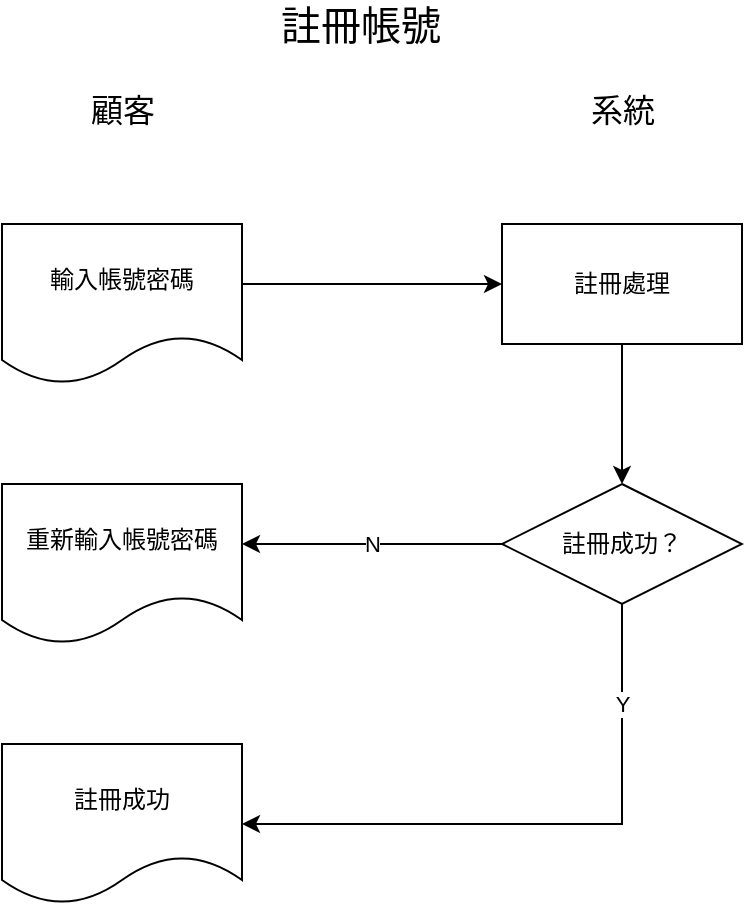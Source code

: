 <mxfile version="12.9.13" type="device"><diagram id="PIsHdUltRTLlA8TZ6uiT" name="Page-1"><mxGraphModel dx="853" dy="493" grid="1" gridSize="10" guides="1" tooltips="1" connect="1" arrows="1" fold="1" page="1" pageScale="1" pageWidth="827" pageHeight="1169" math="0" shadow="0"><root><mxCell id="0"/><mxCell id="1" parent="0"/><mxCell id="IfUuCH04QtLks8_NqloN-1" value="&lt;font style=&quot;font-size: 20px&quot;&gt;註冊帳號&lt;/font&gt;" style="text;html=1;align=center;verticalAlign=middle;resizable=0;points=[];autosize=1;" parent="1" vertex="1"><mxGeometry x="364" y="40" width="100" height="20" as="geometry"/></mxCell><mxCell id="pg0b9SyTNcGoJXyhH61h-1" style="edgeStyle=orthogonalEdgeStyle;rounded=0;orthogonalLoop=1;jettySize=auto;html=1;exitX=1;exitY=0.5;exitDx=0;exitDy=0;entryX=0;entryY=0.5;entryDx=0;entryDy=0;" parent="1" source="IfUuCH04QtLks8_NqloN-2" target="IfUuCH04QtLks8_NqloN-5" edge="1"><mxGeometry relative="1" as="geometry"><Array as="points"><mxPoint x="355" y="180"/></Array></mxGeometry></mxCell><mxCell id="IfUuCH04QtLks8_NqloN-2" value="輸入帳號密碼" style="shape=document;whiteSpace=wrap;html=1;boundedLbl=1;" parent="1" vertex="1"><mxGeometry x="235" y="150" width="120" height="80" as="geometry"/></mxCell><mxCell id="IfUuCH04QtLks8_NqloN-3" value="&lt;font style=&quot;font-size: 16px&quot;&gt;顧客&lt;/font&gt;" style="text;html=1;align=center;verticalAlign=middle;resizable=0;points=[];autosize=1;" parent="1" vertex="1"><mxGeometry x="270" y="83" width="50" height="20" as="geometry"/></mxCell><mxCell id="IfUuCH04QtLks8_NqloN-4" value="&lt;font style=&quot;font-size: 16px&quot;&gt;系統&lt;/font&gt;" style="text;html=1;align=center;verticalAlign=middle;resizable=0;points=[];autosize=1;" parent="1" vertex="1"><mxGeometry x="520" y="83" width="50" height="20" as="geometry"/></mxCell><mxCell id="pg0b9SyTNcGoJXyhH61h-2" style="edgeStyle=orthogonalEdgeStyle;rounded=0;orthogonalLoop=1;jettySize=auto;html=1;exitX=0.5;exitY=1;exitDx=0;exitDy=0;" parent="1" source="IfUuCH04QtLks8_NqloN-5" edge="1"><mxGeometry relative="1" as="geometry"><mxPoint x="545" y="280" as="targetPoint"/></mxGeometry></mxCell><mxCell id="IfUuCH04QtLks8_NqloN-5" value="註冊處理" style="rounded=0;whiteSpace=wrap;html=1;" parent="1" vertex="1"><mxGeometry x="485" y="150" width="120" height="60" as="geometry"/></mxCell><mxCell id="pg0b9SyTNcGoJXyhH61h-6" style="edgeStyle=orthogonalEdgeStyle;rounded=0;orthogonalLoop=1;jettySize=auto;html=1;exitX=0;exitY=0.5;exitDx=0;exitDy=0;" parent="1" source="pg0b9SyTNcGoJXyhH61h-4" target="pg0b9SyTNcGoJXyhH61h-5" edge="1"><mxGeometry relative="1" as="geometry"><Array as="points"><mxPoint x="380" y="310"/><mxPoint x="380" y="310"/></Array></mxGeometry></mxCell><mxCell id="pg0b9SyTNcGoJXyhH61h-7" value="N" style="edgeLabel;html=1;align=center;verticalAlign=middle;resizable=0;points=[];" parent="pg0b9SyTNcGoJXyhH61h-6" vertex="1" connectable="0"><mxGeometry x="0.615" y="-48" relative="1" as="geometry"><mxPoint x="39.83" y="47.97" as="offset"/></mxGeometry></mxCell><mxCell id="Ppg0DAkPcT00-b49opEc-1" style="edgeStyle=orthogonalEdgeStyle;rounded=0;orthogonalLoop=1;jettySize=auto;html=1;exitX=0.5;exitY=1;exitDx=0;exitDy=0;entryX=1;entryY=0.5;entryDx=0;entryDy=0;" edge="1" parent="1" source="pg0b9SyTNcGoJXyhH61h-4" target="pg0b9SyTNcGoJXyhH61h-11"><mxGeometry relative="1" as="geometry"/></mxCell><mxCell id="Ppg0DAkPcT00-b49opEc-2" value="Y" style="edgeLabel;html=1;align=center;verticalAlign=middle;resizable=0;points=[];" vertex="1" connectable="0" parent="Ppg0DAkPcT00-b49opEc-1"><mxGeometry x="-0.752" y="-1" relative="1" as="geometry"><mxPoint x="1" y="12.86" as="offset"/></mxGeometry></mxCell><mxCell id="pg0b9SyTNcGoJXyhH61h-4" value="註冊成功？" style="shape=rhombus;perimeter=rhombusPerimeter;whiteSpace=wrap;html=1;align=center;" parent="1" vertex="1"><mxGeometry x="485" y="280" width="120" height="60" as="geometry"/></mxCell><mxCell id="pg0b9SyTNcGoJXyhH61h-5" value="重新輸入帳號密碼" style="shape=document;whiteSpace=wrap;html=1;boundedLbl=1;" parent="1" vertex="1"><mxGeometry x="235" y="280" width="120" height="80" as="geometry"/></mxCell><mxCell id="pg0b9SyTNcGoJXyhH61h-11" value="註冊成功" style="shape=document;whiteSpace=wrap;html=1;boundedLbl=1;" parent="1" vertex="1"><mxGeometry x="235" y="410" width="120" height="80" as="geometry"/></mxCell></root></mxGraphModel></diagram></mxfile>